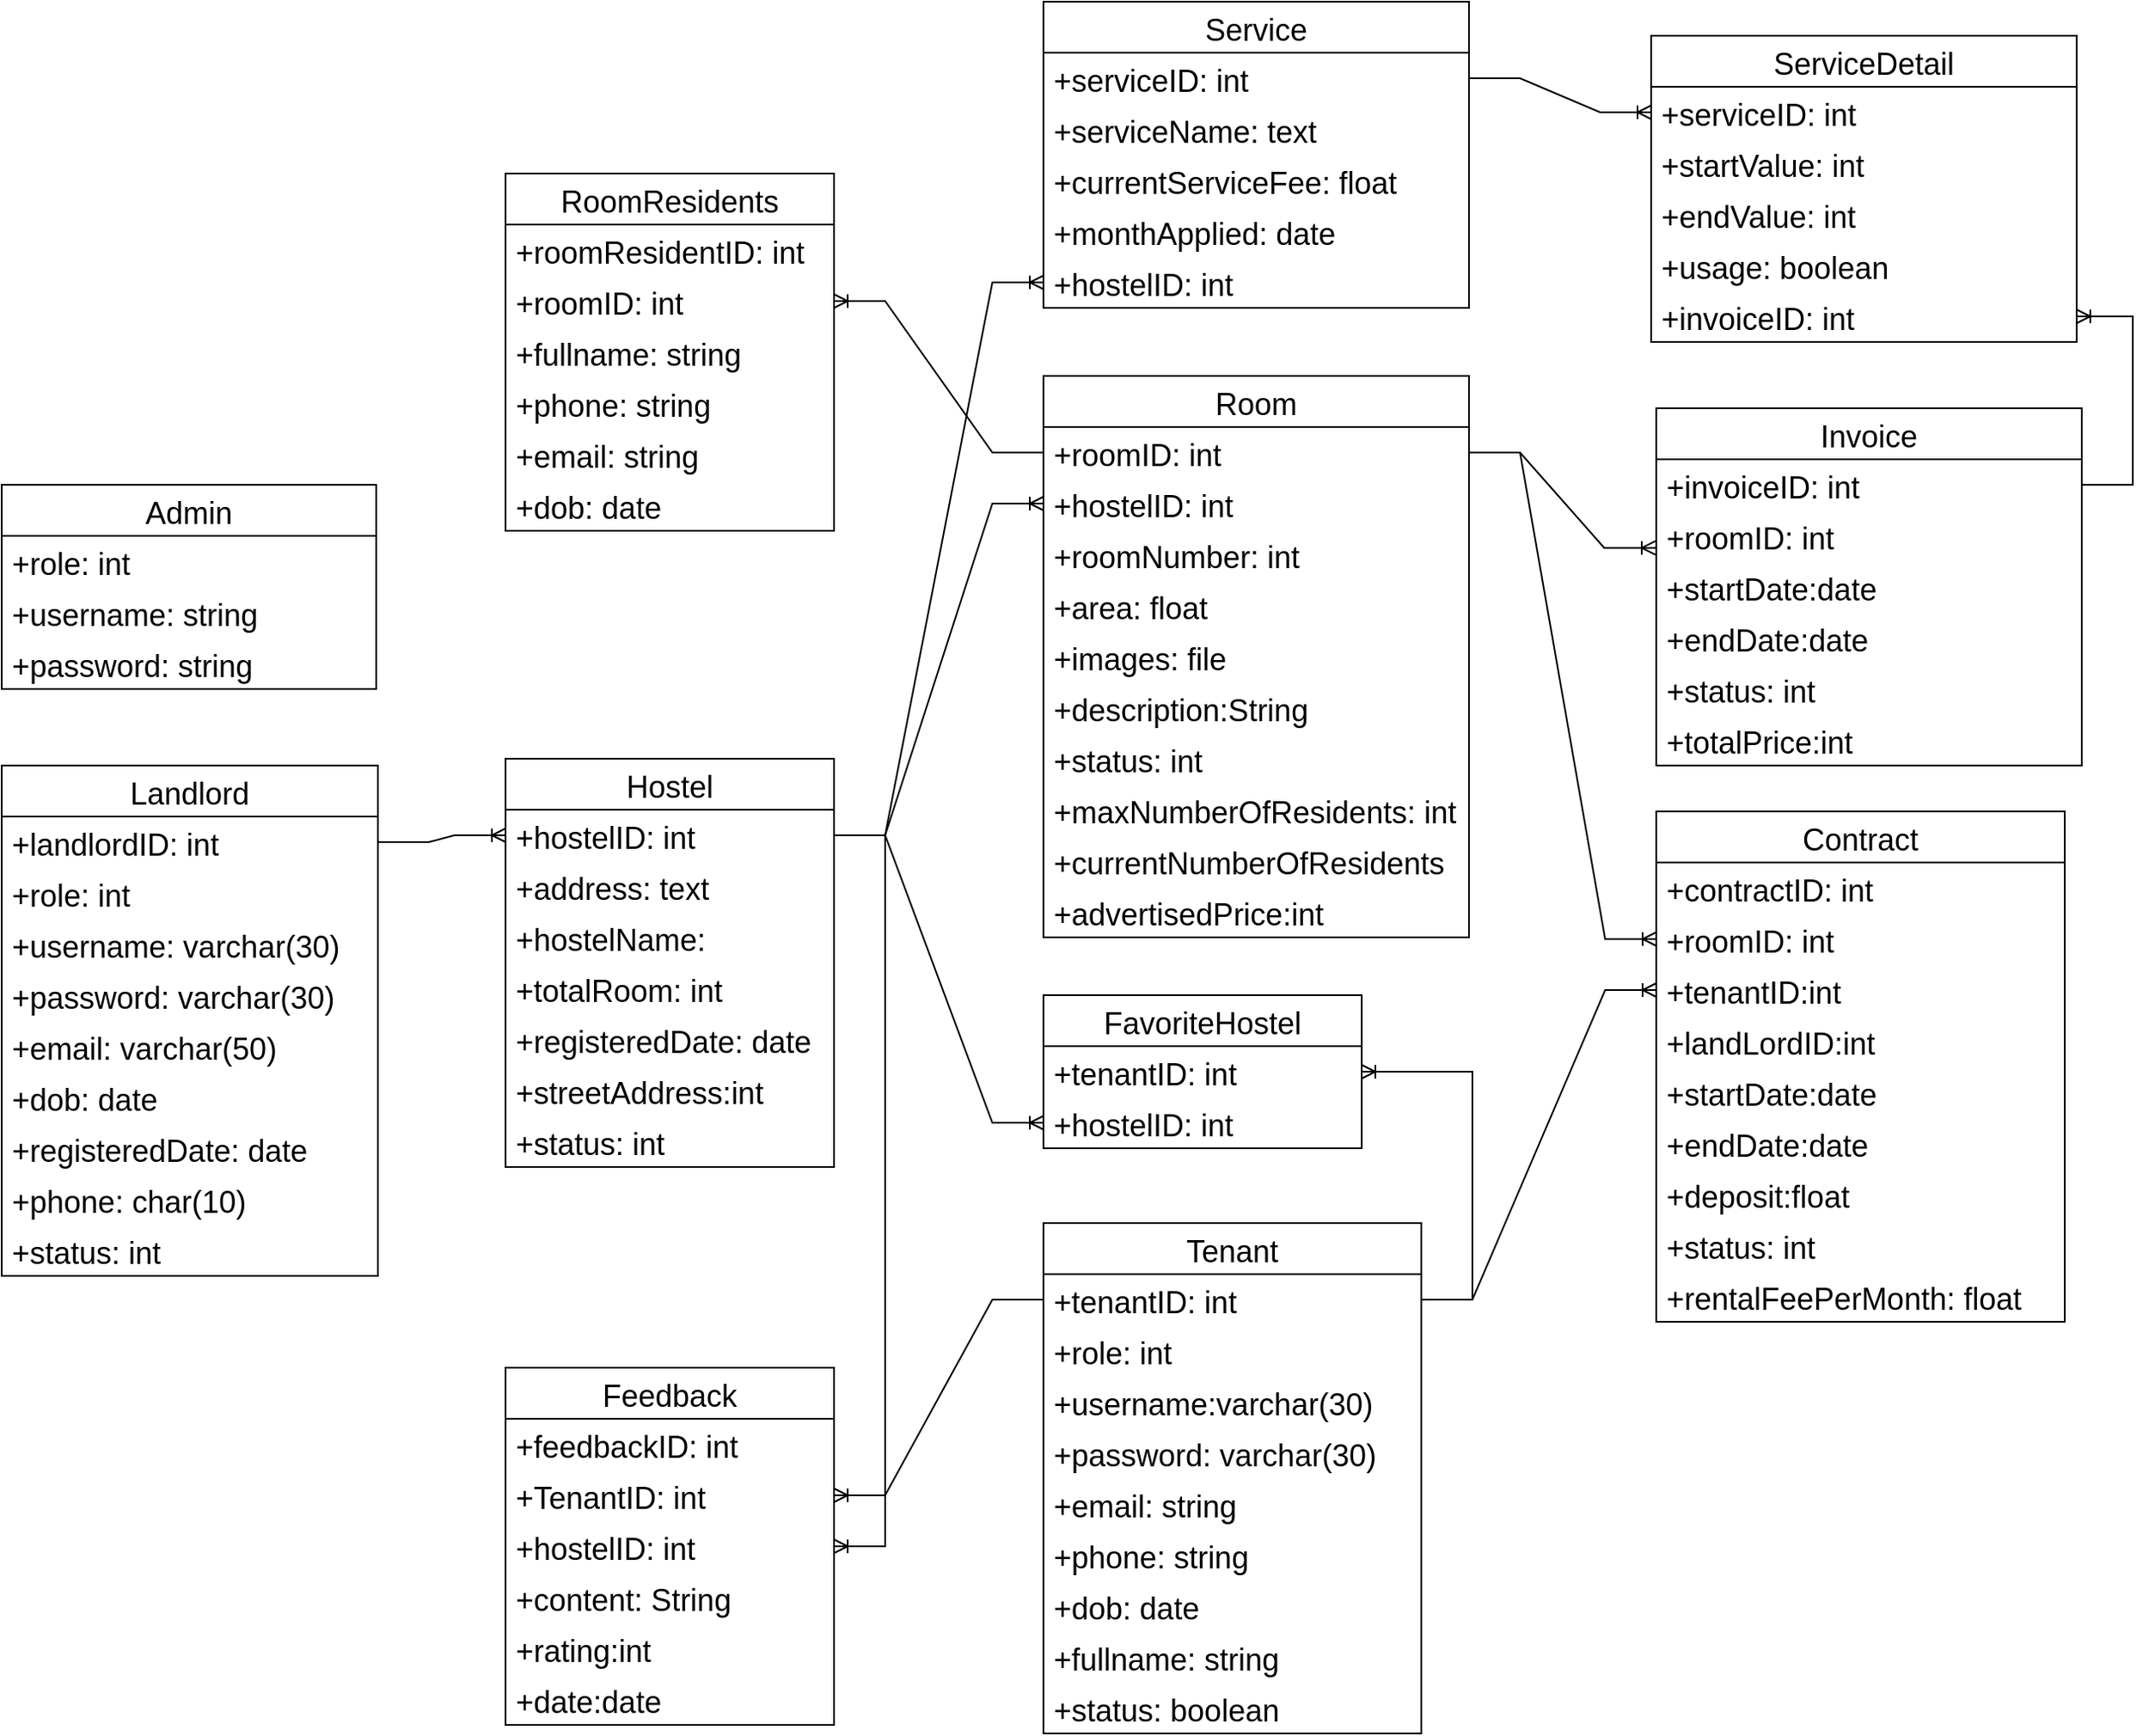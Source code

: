 <mxfile version="18.1.3" type="google"><diagram id="BAOoqBQYB7ERPnR2k8AV" name="Page-1"><mxGraphModel grid="1" page="1" gridSize="10" guides="1" tooltips="1" connect="1" arrows="1" fold="1" pageScale="1" pageWidth="850" pageHeight="1100" math="0" shadow="0"><root><mxCell id="0"/><mxCell id="1" parent="0"/><mxCell id="r1bgCVgLZSAkwofUqGou-1" value="Tenant" style="swimlane;fontStyle=0;childLayout=stackLayout;horizontal=1;startSize=30;horizontalStack=0;resizeParent=1;resizeParentMax=0;resizeLast=0;collapsible=1;marginBottom=0;fontSize=18;" vertex="1" parent="1"><mxGeometry x="727" y="-1981" width="222" height="300" as="geometry"><mxRectangle x="260" width="130" height="30" as="alternateBounds"/></mxGeometry></mxCell><mxCell id="r1bgCVgLZSAkwofUqGou-2" value="+tenantID: int" style="text;strokeColor=none;fillColor=none;align=left;verticalAlign=middle;spacingLeft=4;spacingRight=4;overflow=hidden;points=[[0,0.5],[1,0.5]];portConstraint=eastwest;rotatable=0;fontSize=18;" vertex="1" parent="r1bgCVgLZSAkwofUqGou-1"><mxGeometry y="30" width="222" height="30" as="geometry"/></mxCell><mxCell id="r1bgCVgLZSAkwofUqGou-3" value="+role: int" style="text;strokeColor=none;fillColor=none;align=left;verticalAlign=middle;spacingLeft=4;spacingRight=4;overflow=hidden;points=[[0,0.5],[1,0.5]];portConstraint=eastwest;rotatable=0;fontSize=18;" vertex="1" parent="r1bgCVgLZSAkwofUqGou-1"><mxGeometry y="60" width="222" height="30" as="geometry"/></mxCell><mxCell id="r1bgCVgLZSAkwofUqGou-4" value="+username:varchar(30)" style="text;strokeColor=none;fillColor=none;align=left;verticalAlign=middle;spacingLeft=4;spacingRight=4;overflow=hidden;points=[[0,0.5],[1,0.5]];portConstraint=eastwest;rotatable=0;fontSize=18;" vertex="1" parent="r1bgCVgLZSAkwofUqGou-1"><mxGeometry y="90" width="222" height="30" as="geometry"/></mxCell><mxCell id="r1bgCVgLZSAkwofUqGou-5" value="+password: varchar(30)" style="text;strokeColor=none;fillColor=none;align=left;verticalAlign=middle;spacingLeft=4;spacingRight=4;overflow=hidden;points=[[0,0.5],[1,0.5]];portConstraint=eastwest;rotatable=0;fontSize=18;" vertex="1" parent="r1bgCVgLZSAkwofUqGou-1"><mxGeometry y="120" width="222" height="30" as="geometry"/></mxCell><mxCell id="r1bgCVgLZSAkwofUqGou-6" value="+email: string" style="text;strokeColor=none;fillColor=none;align=left;verticalAlign=middle;spacingLeft=4;spacingRight=4;overflow=hidden;points=[[0,0.5],[1,0.5]];portConstraint=eastwest;rotatable=0;fontSize=18;" vertex="1" parent="r1bgCVgLZSAkwofUqGou-1"><mxGeometry y="150" width="222" height="30" as="geometry"/></mxCell><mxCell id="r1bgCVgLZSAkwofUqGou-7" value="+phone: string" style="text;strokeColor=none;fillColor=none;align=left;verticalAlign=middle;spacingLeft=4;spacingRight=4;overflow=hidden;points=[[0,0.5],[1,0.5]];portConstraint=eastwest;rotatable=0;fontSize=18;" vertex="1" parent="r1bgCVgLZSAkwofUqGou-1"><mxGeometry y="180" width="222" height="30" as="geometry"/></mxCell><mxCell id="r1bgCVgLZSAkwofUqGou-8" value="+dob: date" style="text;strokeColor=none;fillColor=none;align=left;verticalAlign=middle;spacingLeft=4;spacingRight=4;overflow=hidden;points=[[0,0.5],[1,0.5]];portConstraint=eastwest;rotatable=0;fontSize=18;" vertex="1" parent="r1bgCVgLZSAkwofUqGou-1"><mxGeometry y="210" width="222" height="30" as="geometry"/></mxCell><mxCell id="r1bgCVgLZSAkwofUqGou-9" value="+fullname: string" style="text;strokeColor=none;fillColor=none;align=left;verticalAlign=middle;spacingLeft=4;spacingRight=4;overflow=hidden;points=[[0,0.5],[1,0.5]];portConstraint=eastwest;rotatable=0;fontSize=18;" vertex="1" parent="r1bgCVgLZSAkwofUqGou-1"><mxGeometry y="240" width="222" height="30" as="geometry"/></mxCell><mxCell id="r1bgCVgLZSAkwofUqGou-10" value="+status: boolean" style="text;strokeColor=none;fillColor=none;align=left;verticalAlign=middle;spacingLeft=4;spacingRight=4;overflow=hidden;points=[[0,0.5],[1,0.5]];portConstraint=eastwest;rotatable=0;fontSize=18;" vertex="1" parent="r1bgCVgLZSAkwofUqGou-1"><mxGeometry y="270" width="222" height="30" as="geometry"/></mxCell><mxCell id="r1bgCVgLZSAkwofUqGou-11" value="Hostel" style="swimlane;fontStyle=0;childLayout=stackLayout;horizontal=1;startSize=30;horizontalStack=0;resizeParent=1;resizeParentMax=0;resizeLast=0;collapsible=1;marginBottom=0;fontSize=18;" vertex="1" parent="1"><mxGeometry x="411" y="-2254" width="193" height="240" as="geometry"/></mxCell><mxCell id="r1bgCVgLZSAkwofUqGou-12" value="+hostelID: int" style="text;strokeColor=none;fillColor=none;align=left;verticalAlign=middle;spacingLeft=4;spacingRight=4;overflow=hidden;points=[[0,0.5],[1,0.5]];portConstraint=eastwest;rotatable=0;fontSize=18;" vertex="1" parent="r1bgCVgLZSAkwofUqGou-11"><mxGeometry y="30" width="193" height="30" as="geometry"/></mxCell><mxCell id="r1bgCVgLZSAkwofUqGou-13" value="+address: text" style="text;strokeColor=none;fillColor=none;align=left;verticalAlign=middle;spacingLeft=4;spacingRight=4;overflow=hidden;points=[[0,0.5],[1,0.5]];portConstraint=eastwest;rotatable=0;fontSize=18;" vertex="1" parent="r1bgCVgLZSAkwofUqGou-11"><mxGeometry y="60" width="193" height="30" as="geometry"/></mxCell><mxCell id="r1bgCVgLZSAkwofUqGou-14" value="+hostelName: " style="text;strokeColor=none;fillColor=none;align=left;verticalAlign=middle;spacingLeft=4;spacingRight=4;overflow=hidden;points=[[0,0.5],[1,0.5]];portConstraint=eastwest;rotatable=0;fontSize=18;" vertex="1" parent="r1bgCVgLZSAkwofUqGou-11"><mxGeometry y="90" width="193" height="30" as="geometry"/></mxCell><mxCell id="r1bgCVgLZSAkwofUqGou-15" value="+totalRoom: int" style="text;strokeColor=none;fillColor=none;align=left;verticalAlign=middle;spacingLeft=4;spacingRight=4;overflow=hidden;points=[[0,0.5],[1,0.5]];portConstraint=eastwest;rotatable=0;fontSize=18;" vertex="1" parent="r1bgCVgLZSAkwofUqGou-11"><mxGeometry y="120" width="193" height="30" as="geometry"/></mxCell><mxCell id="r1bgCVgLZSAkwofUqGou-16" value="+registeredDate: date" style="text;strokeColor=none;fillColor=none;align=left;verticalAlign=middle;spacingLeft=4;spacingRight=4;overflow=hidden;points=[[0,0.5],[1,0.5]];portConstraint=eastwest;rotatable=0;fontSize=18;" vertex="1" parent="r1bgCVgLZSAkwofUqGou-11"><mxGeometry y="150" width="193" height="30" as="geometry"/></mxCell><mxCell id="r1bgCVgLZSAkwofUqGou-17" value="+streetAddress:int" style="text;strokeColor=none;fillColor=none;align=left;verticalAlign=middle;spacingLeft=4;spacingRight=4;overflow=hidden;points=[[0,0.5],[1,0.5]];portConstraint=eastwest;rotatable=0;fontSize=18;" vertex="1" parent="r1bgCVgLZSAkwofUqGou-11"><mxGeometry y="180" width="193" height="30" as="geometry"/></mxCell><mxCell id="r1bgCVgLZSAkwofUqGou-18" value="+status: int" style="text;strokeColor=none;fillColor=none;align=left;verticalAlign=middle;spacingLeft=4;spacingRight=4;overflow=hidden;points=[[0,0.5],[1,0.5]];portConstraint=eastwest;rotatable=0;fontSize=18;" vertex="1" parent="r1bgCVgLZSAkwofUqGou-11"><mxGeometry y="210" width="193" height="30" as="geometry"/></mxCell><mxCell id="r1bgCVgLZSAkwofUqGou-19" value="Admin" style="swimlane;fontStyle=0;childLayout=stackLayout;horizontal=1;startSize=30;horizontalStack=0;resizeParent=1;resizeParentMax=0;resizeLast=0;collapsible=1;marginBottom=0;fontSize=18;" vertex="1" parent="1"><mxGeometry x="115" y="-2415" width="220" height="120" as="geometry"><mxRectangle x="260" width="130" height="30" as="alternateBounds"/></mxGeometry></mxCell><mxCell id="r1bgCVgLZSAkwofUqGou-20" value="+role: int" style="text;strokeColor=none;fillColor=none;align=left;verticalAlign=middle;spacingLeft=4;spacingRight=4;overflow=hidden;points=[[0,0.5],[1,0.5]];portConstraint=eastwest;rotatable=0;fontSize=18;" vertex="1" parent="r1bgCVgLZSAkwofUqGou-19"><mxGeometry y="30" width="220" height="30" as="geometry"/></mxCell><mxCell id="r1bgCVgLZSAkwofUqGou-21" value="+username: string" style="text;strokeColor=none;fillColor=none;align=left;verticalAlign=middle;spacingLeft=4;spacingRight=4;overflow=hidden;points=[[0,0.5],[1,0.5]];portConstraint=eastwest;rotatable=0;fontSize=18;" vertex="1" parent="r1bgCVgLZSAkwofUqGou-19"><mxGeometry y="60" width="220" height="30" as="geometry"/></mxCell><mxCell id="r1bgCVgLZSAkwofUqGou-22" value="+password: string" style="text;strokeColor=none;fillColor=none;align=left;verticalAlign=middle;spacingLeft=4;spacingRight=4;overflow=hidden;points=[[0,0.5],[1,0.5]];portConstraint=eastwest;rotatable=0;fontSize=18;" vertex="1" parent="r1bgCVgLZSAkwofUqGou-19"><mxGeometry y="90" width="220" height="30" as="geometry"/></mxCell><mxCell id="r1bgCVgLZSAkwofUqGou-23" value="Landlord" style="swimlane;fontStyle=0;childLayout=stackLayout;horizontal=1;startSize=30;horizontalStack=0;resizeParent=1;resizeParentMax=0;resizeLast=0;collapsible=1;marginBottom=0;fontSize=18;" vertex="1" parent="1"><mxGeometry x="115" y="-2250" width="221" height="300" as="geometry"><mxRectangle x="260" width="130" height="30" as="alternateBounds"/></mxGeometry></mxCell><mxCell id="r1bgCVgLZSAkwofUqGou-24" value="+landlordID: int" style="text;strokeColor=none;fillColor=none;align=left;verticalAlign=middle;spacingLeft=4;spacingRight=4;overflow=hidden;points=[[0,0.5],[1,0.5]];portConstraint=eastwest;rotatable=0;fontSize=18;" vertex="1" parent="r1bgCVgLZSAkwofUqGou-23"><mxGeometry y="30" width="221" height="30" as="geometry"/></mxCell><mxCell id="r1bgCVgLZSAkwofUqGou-25" value="+role: int" style="text;strokeColor=none;fillColor=none;align=left;verticalAlign=middle;spacingLeft=4;spacingRight=4;overflow=hidden;points=[[0,0.5],[1,0.5]];portConstraint=eastwest;rotatable=0;fontSize=18;" vertex="1" parent="r1bgCVgLZSAkwofUqGou-23"><mxGeometry y="60" width="221" height="30" as="geometry"/></mxCell><mxCell id="r1bgCVgLZSAkwofUqGou-26" value="+username: varchar(30)" style="text;strokeColor=none;fillColor=none;align=left;verticalAlign=middle;spacingLeft=4;spacingRight=4;overflow=hidden;points=[[0,0.5],[1,0.5]];portConstraint=eastwest;rotatable=0;fontSize=18;" vertex="1" parent="r1bgCVgLZSAkwofUqGou-23"><mxGeometry y="90" width="221" height="30" as="geometry"/></mxCell><mxCell id="r1bgCVgLZSAkwofUqGou-27" value="+password: varchar(30)" style="text;strokeColor=none;fillColor=none;align=left;verticalAlign=middle;spacingLeft=4;spacingRight=4;overflow=hidden;points=[[0,0.5],[1,0.5]];portConstraint=eastwest;rotatable=0;fontSize=18;" vertex="1" parent="r1bgCVgLZSAkwofUqGou-23"><mxGeometry y="120" width="221" height="30" as="geometry"/></mxCell><mxCell id="r1bgCVgLZSAkwofUqGou-28" value="+email: varchar(50)" style="text;strokeColor=none;fillColor=none;align=left;verticalAlign=middle;spacingLeft=4;spacingRight=4;overflow=hidden;points=[[0,0.5],[1,0.5]];portConstraint=eastwest;rotatable=0;fontSize=18;" vertex="1" parent="r1bgCVgLZSAkwofUqGou-23"><mxGeometry y="150" width="221" height="30" as="geometry"/></mxCell><mxCell id="r1bgCVgLZSAkwofUqGou-29" value="+dob: date" style="text;strokeColor=none;fillColor=none;align=left;verticalAlign=middle;spacingLeft=4;spacingRight=4;overflow=hidden;points=[[0,0.5],[1,0.5]];portConstraint=eastwest;rotatable=0;fontSize=18;" vertex="1" parent="r1bgCVgLZSAkwofUqGou-23"><mxGeometry y="180" width="221" height="30" as="geometry"/></mxCell><mxCell id="r1bgCVgLZSAkwofUqGou-30" value="+registeredDate: date" style="text;strokeColor=none;fillColor=none;align=left;verticalAlign=middle;spacingLeft=4;spacingRight=4;overflow=hidden;points=[[0,0.5],[1,0.5]];portConstraint=eastwest;rotatable=0;fontSize=18;" vertex="1" parent="r1bgCVgLZSAkwofUqGou-23"><mxGeometry y="210" width="221" height="30" as="geometry"/></mxCell><mxCell id="r1bgCVgLZSAkwofUqGou-31" value="+phone: char(10)" style="text;strokeColor=none;fillColor=none;align=left;verticalAlign=middle;spacingLeft=4;spacingRight=4;overflow=hidden;points=[[0,0.5],[1,0.5]];portConstraint=eastwest;rotatable=0;fontSize=18;" vertex="1" parent="r1bgCVgLZSAkwofUqGou-23"><mxGeometry y="240" width="221" height="30" as="geometry"/></mxCell><mxCell id="r1bgCVgLZSAkwofUqGou-32" value="+status: int" style="text;strokeColor=none;fillColor=none;align=left;verticalAlign=middle;spacingLeft=4;spacingRight=4;overflow=hidden;points=[[0,0.5],[1,0.5]];portConstraint=eastwest;rotatable=0;fontSize=18;" vertex="1" parent="r1bgCVgLZSAkwofUqGou-23"><mxGeometry y="270" width="221" height="30" as="geometry"/></mxCell><mxCell id="r1bgCVgLZSAkwofUqGou-33" value="RoomResidents" style="swimlane;fontStyle=0;childLayout=stackLayout;horizontal=1;startSize=30;horizontalStack=0;resizeParent=1;resizeParentMax=0;resizeLast=0;collapsible=1;marginBottom=0;fontSize=18;" vertex="1" parent="1"><mxGeometry x="411" y="-2598" width="193" height="210" as="geometry"><mxRectangle x="490" y="-2180" width="160" height="30" as="alternateBounds"/></mxGeometry></mxCell><mxCell id="r1bgCVgLZSAkwofUqGou-34" value="+roomResidentID: int" style="text;strokeColor=none;fillColor=none;align=left;verticalAlign=middle;spacingLeft=4;spacingRight=4;overflow=hidden;points=[[0,0.5],[1,0.5]];portConstraint=eastwest;rotatable=0;fontSize=18;" vertex="1" parent="r1bgCVgLZSAkwofUqGou-33"><mxGeometry y="30" width="193" height="30" as="geometry"/></mxCell><mxCell id="r1bgCVgLZSAkwofUqGou-35" value="+roomID: int" style="text;strokeColor=none;fillColor=none;align=left;verticalAlign=middle;spacingLeft=4;spacingRight=4;overflow=hidden;points=[[0,0.5],[1,0.5]];portConstraint=eastwest;rotatable=0;fontSize=18;" vertex="1" parent="r1bgCVgLZSAkwofUqGou-33"><mxGeometry y="60" width="193" height="30" as="geometry"/></mxCell><mxCell id="r1bgCVgLZSAkwofUqGou-36" value="+fullname: string" style="text;strokeColor=none;fillColor=none;align=left;verticalAlign=middle;spacingLeft=4;spacingRight=4;overflow=hidden;points=[[0,0.5],[1,0.5]];portConstraint=eastwest;rotatable=0;fontSize=18;" vertex="1" parent="r1bgCVgLZSAkwofUqGou-33"><mxGeometry y="90" width="193" height="30" as="geometry"/></mxCell><mxCell id="r1bgCVgLZSAkwofUqGou-37" value="+phone: string" style="text;strokeColor=none;fillColor=none;align=left;verticalAlign=middle;spacingLeft=4;spacingRight=4;overflow=hidden;points=[[0,0.5],[1,0.5]];portConstraint=eastwest;rotatable=0;fontSize=18;" vertex="1" parent="r1bgCVgLZSAkwofUqGou-33"><mxGeometry y="120" width="193" height="30" as="geometry"/></mxCell><mxCell id="r1bgCVgLZSAkwofUqGou-38" value="+email: string" style="text;strokeColor=none;fillColor=none;align=left;verticalAlign=middle;spacingLeft=4;spacingRight=4;overflow=hidden;points=[[0,0.5],[1,0.5]];portConstraint=eastwest;rotatable=0;fontSize=18;" vertex="1" parent="r1bgCVgLZSAkwofUqGou-33"><mxGeometry y="150" width="193" height="30" as="geometry"/></mxCell><mxCell id="r1bgCVgLZSAkwofUqGou-39" value="+dob: date" style="text;strokeColor=none;fillColor=none;align=left;verticalAlign=middle;spacingLeft=4;spacingRight=4;overflow=hidden;points=[[0,0.5],[1,0.5]];portConstraint=eastwest;rotatable=0;fontSize=18;" vertex="1" parent="r1bgCVgLZSAkwofUqGou-33"><mxGeometry y="180" width="193" height="30" as="geometry"/></mxCell><mxCell id="r1bgCVgLZSAkwofUqGou-40" value="Room" style="swimlane;fontStyle=0;childLayout=stackLayout;horizontal=1;startSize=30;horizontalStack=0;resizeParent=1;resizeParentMax=0;resizeLast=0;collapsible=1;marginBottom=0;fontSize=18;" vertex="1" parent="1"><mxGeometry x="727" y="-2479" width="250" height="330" as="geometry"/></mxCell><mxCell id="r1bgCVgLZSAkwofUqGou-41" value="+roomID: int" style="text;strokeColor=none;fillColor=none;align=left;verticalAlign=middle;spacingLeft=4;spacingRight=4;overflow=hidden;points=[[0,0.5],[1,0.5]];portConstraint=eastwest;rotatable=0;fontSize=18;" vertex="1" parent="r1bgCVgLZSAkwofUqGou-40"><mxGeometry y="30" width="250" height="30" as="geometry"/></mxCell><mxCell id="r1bgCVgLZSAkwofUqGou-42" value="+hostelID: int" style="text;strokeColor=none;fillColor=none;align=left;verticalAlign=middle;spacingLeft=4;spacingRight=4;overflow=hidden;points=[[0,0.5],[1,0.5]];portConstraint=eastwest;rotatable=0;fontSize=18;" vertex="1" parent="r1bgCVgLZSAkwofUqGou-40"><mxGeometry y="60" width="250" height="30" as="geometry"/></mxCell><mxCell id="r1bgCVgLZSAkwofUqGou-43" value="+roomNumber: int" style="text;strokeColor=none;fillColor=none;align=left;verticalAlign=middle;spacingLeft=4;spacingRight=4;overflow=hidden;points=[[0,0.5],[1,0.5]];portConstraint=eastwest;rotatable=0;fontSize=18;" vertex="1" parent="r1bgCVgLZSAkwofUqGou-40"><mxGeometry y="90" width="250" height="30" as="geometry"/></mxCell><mxCell id="r1bgCVgLZSAkwofUqGou-44" value="+area: float" style="text;strokeColor=none;fillColor=none;align=left;verticalAlign=middle;spacingLeft=4;spacingRight=4;overflow=hidden;points=[[0,0.5],[1,0.5]];portConstraint=eastwest;rotatable=0;fontSize=18;" vertex="1" parent="r1bgCVgLZSAkwofUqGou-40"><mxGeometry y="120" width="250" height="30" as="geometry"/></mxCell><mxCell id="r1bgCVgLZSAkwofUqGou-45" value="+images: file" style="text;strokeColor=none;fillColor=none;align=left;verticalAlign=middle;spacingLeft=4;spacingRight=4;overflow=hidden;points=[[0,0.5],[1,0.5]];portConstraint=eastwest;rotatable=0;fontSize=18;" vertex="1" parent="r1bgCVgLZSAkwofUqGou-40"><mxGeometry y="150" width="250" height="30" as="geometry"/></mxCell><mxCell id="r1bgCVgLZSAkwofUqGou-46" value="+description:String" style="text;strokeColor=none;fillColor=none;align=left;verticalAlign=middle;spacingLeft=4;spacingRight=4;overflow=hidden;points=[[0,0.5],[1,0.5]];portConstraint=eastwest;rotatable=0;fontSize=18;" vertex="1" parent="r1bgCVgLZSAkwofUqGou-40"><mxGeometry y="180" width="250" height="30" as="geometry"/></mxCell><mxCell id="r1bgCVgLZSAkwofUqGou-47" value="+status: int" style="text;strokeColor=none;fillColor=none;align=left;verticalAlign=middle;spacingLeft=4;spacingRight=4;overflow=hidden;points=[[0,0.5],[1,0.5]];portConstraint=eastwest;rotatable=0;fontSize=18;" vertex="1" parent="r1bgCVgLZSAkwofUqGou-40"><mxGeometry y="210" width="250" height="30" as="geometry"/></mxCell><mxCell id="r1bgCVgLZSAkwofUqGou-48" value="+maxNumberOfResidents: int" style="text;strokeColor=none;fillColor=none;align=left;verticalAlign=middle;spacingLeft=4;spacingRight=4;overflow=hidden;points=[[0,0.5],[1,0.5]];portConstraint=eastwest;rotatable=0;fontSize=18;" vertex="1" parent="r1bgCVgLZSAkwofUqGou-40"><mxGeometry y="240" width="250" height="30" as="geometry"/></mxCell><mxCell id="r1bgCVgLZSAkwofUqGou-49" value="+currentNumberOfResidents" style="text;strokeColor=none;fillColor=none;align=left;verticalAlign=middle;spacingLeft=4;spacingRight=4;overflow=hidden;points=[[0,0.5],[1,0.5]];portConstraint=eastwest;rotatable=0;fontSize=18;" vertex="1" parent="r1bgCVgLZSAkwofUqGou-40"><mxGeometry y="270" width="250" height="30" as="geometry"/></mxCell><mxCell id="r1bgCVgLZSAkwofUqGou-50" value="+advertisedPrice:int" style="text;strokeColor=none;fillColor=none;align=left;verticalAlign=middle;spacingLeft=4;spacingRight=4;overflow=hidden;points=[[0,0.5],[1,0.5]];portConstraint=eastwest;rotatable=0;fontSize=18;" vertex="1" parent="r1bgCVgLZSAkwofUqGou-40"><mxGeometry y="300" width="250" height="30" as="geometry"/></mxCell><mxCell id="r1bgCVgLZSAkwofUqGou-51" value="" style="edgeStyle=entityRelationEdgeStyle;fontSize=12;html=1;endArrow=ERoneToMany;rounded=0;exitX=1;exitY=0.5;exitDx=0;exitDy=0;entryX=0;entryY=0.5;entryDx=0;entryDy=0;" edge="1" parent="1" source="r1bgCVgLZSAkwofUqGou-24" target="r1bgCVgLZSAkwofUqGou-12"><mxGeometry width="100" height="100" relative="1" as="geometry"><mxPoint x="557" y="-2139" as="sourcePoint"/><mxPoint x="657" y="-2239" as="targetPoint"/></mxGeometry></mxCell><mxCell id="r1bgCVgLZSAkwofUqGou-52" value="" style="edgeStyle=entityRelationEdgeStyle;fontSize=12;html=1;endArrow=ERoneToMany;rounded=0;exitX=1;exitY=0.5;exitDx=0;exitDy=0;" edge="1" parent="1" source="r1bgCVgLZSAkwofUqGou-12" target="r1bgCVgLZSAkwofUqGou-42"><mxGeometry width="100" height="100" relative="1" as="geometry"><mxPoint x="691" y="-2242" as="sourcePoint"/><mxPoint x="791" y="-2342" as="targetPoint"/></mxGeometry></mxCell><mxCell id="r1bgCVgLZSAkwofUqGou-53" value="Contract" style="swimlane;fontStyle=0;childLayout=stackLayout;horizontal=1;startSize=30;horizontalStack=0;resizeParent=1;resizeParentMax=0;resizeLast=0;collapsible=1;marginBottom=0;fontSize=18;" vertex="1" parent="1"><mxGeometry x="1087" y="-2223" width="240" height="300" as="geometry"/></mxCell><mxCell id="r1bgCVgLZSAkwofUqGou-54" value="+contractID: int" style="text;strokeColor=none;fillColor=none;align=left;verticalAlign=middle;spacingLeft=4;spacingRight=4;overflow=hidden;points=[[0,0.5],[1,0.5]];portConstraint=eastwest;rotatable=0;fontSize=18;" vertex="1" parent="r1bgCVgLZSAkwofUqGou-53"><mxGeometry y="30" width="240" height="30" as="geometry"/></mxCell><mxCell id="r1bgCVgLZSAkwofUqGou-55" value="+roomID: int" style="text;strokeColor=none;fillColor=none;align=left;verticalAlign=middle;spacingLeft=4;spacingRight=4;overflow=hidden;points=[[0,0.5],[1,0.5]];portConstraint=eastwest;rotatable=0;fontSize=18;" vertex="1" parent="r1bgCVgLZSAkwofUqGou-53"><mxGeometry y="60" width="240" height="30" as="geometry"/></mxCell><mxCell id="r1bgCVgLZSAkwofUqGou-56" value="+tenantID:int" style="text;strokeColor=none;fillColor=none;align=left;verticalAlign=middle;spacingLeft=4;spacingRight=4;overflow=hidden;points=[[0,0.5],[1,0.5]];portConstraint=eastwest;rotatable=0;fontSize=18;" vertex="1" parent="r1bgCVgLZSAkwofUqGou-53"><mxGeometry y="90" width="240" height="30" as="geometry"/></mxCell><mxCell id="r1bgCVgLZSAkwofUqGou-57" value="+landLordID:int" style="text;strokeColor=none;fillColor=none;align=left;verticalAlign=middle;spacingLeft=4;spacingRight=4;overflow=hidden;points=[[0,0.5],[1,0.5]];portConstraint=eastwest;rotatable=0;fontSize=18;" vertex="1" parent="r1bgCVgLZSAkwofUqGou-53"><mxGeometry y="120" width="240" height="30" as="geometry"/></mxCell><mxCell id="r1bgCVgLZSAkwofUqGou-58" value="+startDate:date" style="text;strokeColor=none;fillColor=none;align=left;verticalAlign=middle;spacingLeft=4;spacingRight=4;overflow=hidden;points=[[0,0.5],[1,0.5]];portConstraint=eastwest;rotatable=0;fontSize=18;" vertex="1" parent="r1bgCVgLZSAkwofUqGou-53"><mxGeometry y="150" width="240" height="30" as="geometry"/></mxCell><mxCell id="r1bgCVgLZSAkwofUqGou-59" value="+endDate:date" style="text;strokeColor=none;fillColor=none;align=left;verticalAlign=middle;spacingLeft=4;spacingRight=4;overflow=hidden;points=[[0,0.5],[1,0.5]];portConstraint=eastwest;rotatable=0;fontSize=18;" vertex="1" parent="r1bgCVgLZSAkwofUqGou-53"><mxGeometry y="180" width="240" height="30" as="geometry"/></mxCell><mxCell id="r1bgCVgLZSAkwofUqGou-60" value="+deposit:float" style="text;strokeColor=none;fillColor=none;align=left;verticalAlign=middle;spacingLeft=4;spacingRight=4;overflow=hidden;points=[[0,0.5],[1,0.5]];portConstraint=eastwest;rotatable=0;fontSize=18;" vertex="1" parent="r1bgCVgLZSAkwofUqGou-53"><mxGeometry y="210" width="240" height="30" as="geometry"/></mxCell><mxCell id="r1bgCVgLZSAkwofUqGou-61" value="+status: int" style="text;strokeColor=none;fillColor=none;align=left;verticalAlign=middle;spacingLeft=4;spacingRight=4;overflow=hidden;points=[[0,0.5],[1,0.5]];portConstraint=eastwest;rotatable=0;fontSize=18;" vertex="1" parent="r1bgCVgLZSAkwofUqGou-53"><mxGeometry y="240" width="240" height="30" as="geometry"/></mxCell><mxCell id="r1bgCVgLZSAkwofUqGou-62" value="+rentalFeePerMonth: float" style="text;strokeColor=none;fillColor=none;align=left;verticalAlign=middle;spacingLeft=4;spacingRight=4;overflow=hidden;points=[[0,0.5],[1,0.5]];portConstraint=eastwest;rotatable=0;fontSize=18;" vertex="1" parent="r1bgCVgLZSAkwofUqGou-53"><mxGeometry y="270" width="240" height="30" as="geometry"/></mxCell><mxCell id="r1bgCVgLZSAkwofUqGou-63" value="" style="edgeStyle=entityRelationEdgeStyle;fontSize=12;html=1;endArrow=ERoneToMany;rounded=0;entryX=0;entryY=0.5;entryDx=0;entryDy=0;exitX=1;exitY=0.5;exitDx=0;exitDy=0;" edge="1" parent="1" source="r1bgCVgLZSAkwofUqGou-41" target="r1bgCVgLZSAkwofUqGou-55"><mxGeometry width="100" height="100" relative="1" as="geometry"><mxPoint x="987" y="-2401" as="sourcePoint"/><mxPoint x="1097" y="-2291" as="targetPoint"/></mxGeometry></mxCell><mxCell id="r1bgCVgLZSAkwofUqGou-64" value="" style="edgeStyle=entityRelationEdgeStyle;fontSize=12;html=1;endArrow=ERoneToMany;rounded=0;" edge="1" parent="1" source="r1bgCVgLZSAkwofUqGou-2" target="r1bgCVgLZSAkwofUqGou-56"><mxGeometry width="100" height="100" relative="1" as="geometry"><mxPoint x="1027" y="-2141" as="sourcePoint"/><mxPoint x="1127" y="-2241" as="targetPoint"/></mxGeometry></mxCell><mxCell id="r1bgCVgLZSAkwofUqGou-65" value="" style="edgeStyle=entityRelationEdgeStyle;fontSize=12;html=1;endArrow=ERoneToMany;rounded=0;" edge="1" parent="1" source="r1bgCVgLZSAkwofUqGou-41" target="r1bgCVgLZSAkwofUqGou-35"><mxGeometry width="100" height="100" relative="1" as="geometry"><mxPoint x="1147" y="-2161" as="sourcePoint"/><mxPoint x="1127" y="-2241" as="targetPoint"/></mxGeometry></mxCell><mxCell id="r1bgCVgLZSAkwofUqGou-66" value="Feedback" style="swimlane;fontStyle=0;childLayout=stackLayout;horizontal=1;startSize=30;horizontalStack=0;resizeParent=1;resizeParentMax=0;resizeLast=0;collapsible=1;marginBottom=0;fontSize=18;" vertex="1" parent="1"><mxGeometry x="411" y="-1896" width="193" height="210" as="geometry"/></mxCell><mxCell id="r1bgCVgLZSAkwofUqGou-67" value="+feedbackID: int" style="text;strokeColor=none;fillColor=none;align=left;verticalAlign=middle;spacingLeft=4;spacingRight=4;overflow=hidden;points=[[0,0.5],[1,0.5]];portConstraint=eastwest;rotatable=0;fontSize=18;" vertex="1" parent="r1bgCVgLZSAkwofUqGou-66"><mxGeometry y="30" width="193" height="30" as="geometry"/></mxCell><mxCell id="r1bgCVgLZSAkwofUqGou-68" value="+TenantID: int" style="text;strokeColor=none;fillColor=none;align=left;verticalAlign=middle;spacingLeft=4;spacingRight=4;overflow=hidden;points=[[0,0.5],[1,0.5]];portConstraint=eastwest;rotatable=0;fontSize=18;" vertex="1" parent="r1bgCVgLZSAkwofUqGou-66"><mxGeometry y="60" width="193" height="30" as="geometry"/></mxCell><mxCell id="r1bgCVgLZSAkwofUqGou-69" value="+hostelID: int" style="text;strokeColor=none;fillColor=none;align=left;verticalAlign=middle;spacingLeft=4;spacingRight=4;overflow=hidden;points=[[0,0.5],[1,0.5]];portConstraint=eastwest;rotatable=0;fontSize=18;" vertex="1" parent="r1bgCVgLZSAkwofUqGou-66"><mxGeometry y="90" width="193" height="30" as="geometry"/></mxCell><mxCell id="r1bgCVgLZSAkwofUqGou-70" value="+content: String" style="text;strokeColor=none;fillColor=none;align=left;verticalAlign=middle;spacingLeft=4;spacingRight=4;overflow=hidden;points=[[0,0.5],[1,0.5]];portConstraint=eastwest;rotatable=0;fontSize=18;" vertex="1" parent="r1bgCVgLZSAkwofUqGou-66"><mxGeometry y="120" width="193" height="30" as="geometry"/></mxCell><mxCell id="r1bgCVgLZSAkwofUqGou-71" value="+rating:int" style="text;strokeColor=none;fillColor=none;align=left;verticalAlign=middle;spacingLeft=4;spacingRight=4;overflow=hidden;points=[[0,0.5],[1,0.5]];portConstraint=eastwest;rotatable=0;fontSize=18;" vertex="1" parent="r1bgCVgLZSAkwofUqGou-66"><mxGeometry y="150" width="193" height="30" as="geometry"/></mxCell><mxCell id="r1bgCVgLZSAkwofUqGou-72" value="+date:date" style="text;strokeColor=none;fillColor=none;align=left;verticalAlign=middle;spacingLeft=4;spacingRight=4;overflow=hidden;points=[[0,0.5],[1,0.5]];portConstraint=eastwest;rotatable=0;fontSize=18;" vertex="1" parent="r1bgCVgLZSAkwofUqGou-66"><mxGeometry y="180" width="193" height="30" as="geometry"/></mxCell><mxCell id="r1bgCVgLZSAkwofUqGou-73" value="" style="edgeStyle=entityRelationEdgeStyle;fontSize=12;html=1;endArrow=ERoneToMany;rounded=0;" edge="1" parent="1" source="r1bgCVgLZSAkwofUqGou-12" target="r1bgCVgLZSAkwofUqGou-69"><mxGeometry width="100" height="100" relative="1" as="geometry"><mxPoint x="597" y="-2182" as="sourcePoint"/><mxPoint x="1057" y="-1946" as="targetPoint"/></mxGeometry></mxCell><mxCell id="r1bgCVgLZSAkwofUqGou-74" value="" style="edgeStyle=entityRelationEdgeStyle;fontSize=12;html=1;endArrow=ERoneToMany;rounded=0;entryX=1;entryY=0.5;entryDx=0;entryDy=0;exitX=0;exitY=0.5;exitDx=0;exitDy=0;" edge="1" parent="1" source="r1bgCVgLZSAkwofUqGou-2" target="r1bgCVgLZSAkwofUqGou-68"><mxGeometry width="100" height="100" relative="1" as="geometry"><mxPoint x="997" y="-2311" as="sourcePoint"/><mxPoint x="1057" y="-2086" as="targetPoint"/></mxGeometry></mxCell><mxCell id="r1bgCVgLZSAkwofUqGou-75" value="" style="edgeStyle=entityRelationEdgeStyle;fontSize=12;html=1;endArrow=ERoneToMany;rounded=0;exitX=1;exitY=0.5;exitDx=0;exitDy=0;entryX=-0.002;entryY=0.737;entryDx=0;entryDy=0;entryPerimeter=0;" edge="1" parent="1" source="r1bgCVgLZSAkwofUqGou-41" target="r1bgCVgLZSAkwofUqGou-83"><mxGeometry width="100" height="100" relative="1" as="geometry"><mxPoint x="987" y="-2396" as="sourcePoint"/><mxPoint x="1042" y="-2499" as="targetPoint"/></mxGeometry></mxCell><mxCell id="r1bgCVgLZSAkwofUqGou-76" value="FavoriteHostel" style="swimlane;fontStyle=0;childLayout=stackLayout;horizontal=1;startSize=30;horizontalStack=0;resizeParent=1;resizeParentMax=0;resizeLast=0;collapsible=1;marginBottom=0;fontSize=18;" vertex="1" parent="1"><mxGeometry x="727" y="-2115" width="187" height="90" as="geometry"><mxRectangle x="260" width="130" height="30" as="alternateBounds"/></mxGeometry></mxCell><mxCell id="r1bgCVgLZSAkwofUqGou-77" value="+tenantID: int" style="text;strokeColor=none;fillColor=none;align=left;verticalAlign=middle;spacingLeft=4;spacingRight=4;overflow=hidden;points=[[0,0.5],[1,0.5]];portConstraint=eastwest;rotatable=0;fontSize=18;" vertex="1" parent="r1bgCVgLZSAkwofUqGou-76"><mxGeometry y="30" width="187" height="30" as="geometry"/></mxCell><mxCell id="r1bgCVgLZSAkwofUqGou-78" value="+hostelID: int" style="text;strokeColor=none;fillColor=none;align=left;verticalAlign=middle;spacingLeft=4;spacingRight=4;overflow=hidden;points=[[0,0.5],[1,0.5]];portConstraint=eastwest;rotatable=0;fontSize=18;" vertex="1" parent="r1bgCVgLZSAkwofUqGou-76"><mxGeometry y="60" width="187" height="30" as="geometry"/></mxCell><mxCell id="r1bgCVgLZSAkwofUqGou-79" value="" style="edgeStyle=entityRelationEdgeStyle;fontSize=12;html=1;endArrow=ERoneToMany;rounded=0;" edge="1" parent="1" source="r1bgCVgLZSAkwofUqGou-2" target="r1bgCVgLZSAkwofUqGou-77"><mxGeometry width="100" height="100" relative="1" as="geometry"><mxPoint x="989" y="-2112" as="sourcePoint"/><mxPoint x="1089" y="-2212" as="targetPoint"/></mxGeometry></mxCell><mxCell id="r1bgCVgLZSAkwofUqGou-80" value="" style="edgeStyle=entityRelationEdgeStyle;fontSize=12;html=1;endArrow=ERoneToMany;rounded=0;" edge="1" parent="1" source="r1bgCVgLZSAkwofUqGou-12" target="r1bgCVgLZSAkwofUqGou-78"><mxGeometry width="100" height="100" relative="1" as="geometry"><mxPoint x="383" y="-2195" as="sourcePoint"/><mxPoint x="404" y="-1897" as="targetPoint"/></mxGeometry></mxCell><mxCell id="r1bgCVgLZSAkwofUqGou-81" value="Invoice" style="swimlane;fontStyle=0;childLayout=stackLayout;horizontal=1;startSize=30;horizontalStack=0;resizeParent=1;resizeParentMax=0;resizeLast=0;collapsible=1;marginBottom=0;fontSize=18;" vertex="1" parent="1"><mxGeometry x="1087" y="-2460" width="250" height="210" as="geometry"/></mxCell><mxCell id="r1bgCVgLZSAkwofUqGou-82" value="+invoiceID: int" style="text;strokeColor=none;fillColor=none;align=left;verticalAlign=middle;spacingLeft=4;spacingRight=4;overflow=hidden;points=[[0,0.5],[1,0.5]];portConstraint=eastwest;rotatable=0;fontSize=18;" vertex="1" parent="r1bgCVgLZSAkwofUqGou-81"><mxGeometry y="30" width="250" height="30" as="geometry"/></mxCell><mxCell id="r1bgCVgLZSAkwofUqGou-83" value="+roomID: int" style="text;strokeColor=none;fillColor=none;align=left;verticalAlign=middle;spacingLeft=4;spacingRight=4;overflow=hidden;points=[[0,0.5],[1,0.5]];portConstraint=eastwest;rotatable=0;fontSize=18;" vertex="1" parent="r1bgCVgLZSAkwofUqGou-81"><mxGeometry y="60" width="250" height="30" as="geometry"/></mxCell><mxCell id="r1bgCVgLZSAkwofUqGou-84" value="+startDate:date" style="text;strokeColor=none;fillColor=none;align=left;verticalAlign=middle;spacingLeft=4;spacingRight=4;overflow=hidden;points=[[0,0.5],[1,0.5]];portConstraint=eastwest;rotatable=0;fontSize=18;" vertex="1" parent="r1bgCVgLZSAkwofUqGou-81"><mxGeometry y="90" width="250" height="30" as="geometry"/></mxCell><mxCell id="r1bgCVgLZSAkwofUqGou-85" value="+endDate:date" style="text;strokeColor=none;fillColor=none;align=left;verticalAlign=middle;spacingLeft=4;spacingRight=4;overflow=hidden;points=[[0,0.5],[1,0.5]];portConstraint=eastwest;rotatable=0;fontSize=18;" vertex="1" parent="r1bgCVgLZSAkwofUqGou-81"><mxGeometry y="120" width="250" height="30" as="geometry"/></mxCell><mxCell id="r1bgCVgLZSAkwofUqGou-86" value="+status: int" style="text;strokeColor=none;fillColor=none;align=left;verticalAlign=middle;spacingLeft=4;spacingRight=4;overflow=hidden;points=[[0,0.5],[1,0.5]];portConstraint=eastwest;rotatable=0;fontSize=18;" vertex="1" parent="r1bgCVgLZSAkwofUqGou-81"><mxGeometry y="150" width="250" height="30" as="geometry"/></mxCell><mxCell id="r1bgCVgLZSAkwofUqGou-87" value="+totalPrice:int" style="text;strokeColor=none;fillColor=none;align=left;verticalAlign=middle;spacingLeft=4;spacingRight=4;overflow=hidden;points=[[0,0.5],[1,0.5]];portConstraint=eastwest;rotatable=0;fontSize=18;" vertex="1" parent="r1bgCVgLZSAkwofUqGou-81"><mxGeometry y="180" width="250" height="30" as="geometry"/></mxCell><mxCell id="r1bgCVgLZSAkwofUqGou-88" value="Service" style="swimlane;fontStyle=0;childLayout=stackLayout;horizontal=1;startSize=30;horizontalStack=0;resizeParent=1;resizeParentMax=0;resizeLast=0;collapsible=1;marginBottom=0;fontSize=18;" vertex="1" parent="1"><mxGeometry x="727" y="-2699" width="250" height="180" as="geometry"/></mxCell><mxCell id="r1bgCVgLZSAkwofUqGou-89" value="+serviceID: int" style="text;strokeColor=none;fillColor=none;align=left;verticalAlign=middle;spacingLeft=4;spacingRight=4;overflow=hidden;points=[[0,0.5],[1,0.5]];portConstraint=eastwest;rotatable=0;fontSize=18;" vertex="1" parent="r1bgCVgLZSAkwofUqGou-88"><mxGeometry y="30" width="250" height="30" as="geometry"/></mxCell><mxCell id="r1bgCVgLZSAkwofUqGou-90" value="+serviceName: text" style="text;strokeColor=none;fillColor=none;align=left;verticalAlign=middle;spacingLeft=4;spacingRight=4;overflow=hidden;points=[[0,0.5],[1,0.5]];portConstraint=eastwest;rotatable=0;fontSize=18;" vertex="1" parent="r1bgCVgLZSAkwofUqGou-88"><mxGeometry y="60" width="250" height="30" as="geometry"/></mxCell><mxCell id="r1bgCVgLZSAkwofUqGou-91" value="+currentServiceFee: float" style="text;strokeColor=none;fillColor=none;align=left;verticalAlign=middle;spacingLeft=4;spacingRight=4;overflow=hidden;points=[[0,0.5],[1,0.5]];portConstraint=eastwest;rotatable=0;fontSize=18;" vertex="1" parent="r1bgCVgLZSAkwofUqGou-88"><mxGeometry y="90" width="250" height="30" as="geometry"/></mxCell><mxCell id="r1bgCVgLZSAkwofUqGou-92" value="+monthApplied: date" style="text;strokeColor=none;fillColor=none;align=left;verticalAlign=middle;spacingLeft=4;spacingRight=4;overflow=hidden;points=[[0,0.5],[1,0.5]];portConstraint=eastwest;rotatable=0;fontSize=18;" vertex="1" parent="r1bgCVgLZSAkwofUqGou-88"><mxGeometry y="120" width="250" height="30" as="geometry"/></mxCell><mxCell id="r1bgCVgLZSAkwofUqGou-93" value="+hostelID: int" style="text;strokeColor=none;fillColor=none;align=left;verticalAlign=middle;spacingLeft=4;spacingRight=4;overflow=hidden;points=[[0,0.5],[1,0.5]];portConstraint=eastwest;rotatable=0;fontSize=18;" vertex="1" parent="r1bgCVgLZSAkwofUqGou-88"><mxGeometry y="150" width="250" height="30" as="geometry"/></mxCell><mxCell id="r1bgCVgLZSAkwofUqGou-94" value="ServiceDetail" style="swimlane;fontStyle=0;childLayout=stackLayout;horizontal=1;startSize=30;horizontalStack=0;resizeParent=1;resizeParentMax=0;resizeLast=0;collapsible=1;marginBottom=0;fontSize=18;" vertex="1" parent="1"><mxGeometry x="1084" y="-2679" width="250" height="180" as="geometry"/></mxCell><mxCell id="r1bgCVgLZSAkwofUqGou-95" value="+serviceID: int" style="text;strokeColor=none;fillColor=none;align=left;verticalAlign=middle;spacingLeft=4;spacingRight=4;overflow=hidden;points=[[0,0.5],[1,0.5]];portConstraint=eastwest;rotatable=0;fontSize=18;" vertex="1" parent="r1bgCVgLZSAkwofUqGou-94"><mxGeometry y="30" width="250" height="30" as="geometry"/></mxCell><mxCell id="r1bgCVgLZSAkwofUqGou-96" value="+startValue: int" style="text;strokeColor=none;fillColor=none;align=left;verticalAlign=middle;spacingLeft=4;spacingRight=4;overflow=hidden;points=[[0,0.5],[1,0.5]];portConstraint=eastwest;rotatable=0;fontSize=18;" vertex="1" parent="r1bgCVgLZSAkwofUqGou-94"><mxGeometry y="60" width="250" height="30" as="geometry"/></mxCell><mxCell id="r1bgCVgLZSAkwofUqGou-97" value="+endValue: int" style="text;strokeColor=none;fillColor=none;align=left;verticalAlign=middle;spacingLeft=4;spacingRight=4;overflow=hidden;points=[[0,0.5],[1,0.5]];portConstraint=eastwest;rotatable=0;fontSize=18;" vertex="1" parent="r1bgCVgLZSAkwofUqGou-94"><mxGeometry y="90" width="250" height="30" as="geometry"/></mxCell><mxCell id="r1bgCVgLZSAkwofUqGou-98" value="+usage: boolean" style="text;strokeColor=none;fillColor=none;align=left;verticalAlign=middle;spacingLeft=4;spacingRight=4;overflow=hidden;points=[[0,0.5],[1,0.5]];portConstraint=eastwest;rotatable=0;fontSize=18;" vertex="1" parent="r1bgCVgLZSAkwofUqGou-94"><mxGeometry y="120" width="250" height="30" as="geometry"/></mxCell><mxCell id="r1bgCVgLZSAkwofUqGou-99" value="+invoiceID: int" style="text;strokeColor=none;fillColor=none;align=left;verticalAlign=middle;spacingLeft=4;spacingRight=4;overflow=hidden;points=[[0,0.5],[1,0.5]];portConstraint=eastwest;rotatable=0;fontSize=18;" vertex="1" parent="r1bgCVgLZSAkwofUqGou-94"><mxGeometry y="150" width="250" height="30" as="geometry"/></mxCell><mxCell id="r1bgCVgLZSAkwofUqGou-100" value="" style="edgeStyle=entityRelationEdgeStyle;fontSize=12;html=1;endArrow=ERoneToMany;rounded=0;" edge="1" parent="1" source="r1bgCVgLZSAkwofUqGou-82" target="r1bgCVgLZSAkwofUqGou-99"><mxGeometry width="100" height="100" relative="1" as="geometry"><mxPoint x="1784" y="-2291" as="sourcePoint"/><mxPoint x="1644" y="-2339" as="targetPoint"/></mxGeometry></mxCell><mxCell id="r1bgCVgLZSAkwofUqGou-101" value="" style="edgeStyle=entityRelationEdgeStyle;fontSize=12;html=1;endArrow=ERoneToMany;rounded=0;entryX=0;entryY=0.5;entryDx=0;entryDy=0;" edge="1" parent="1" source="r1bgCVgLZSAkwofUqGou-89" target="r1bgCVgLZSAkwofUqGou-95"><mxGeometry width="100" height="100" relative="1" as="geometry"><mxPoint x="1371" y="-2707" as="sourcePoint"/><mxPoint x="1686" y="-2341" as="targetPoint"/></mxGeometry></mxCell><mxCell id="r1bgCVgLZSAkwofUqGou-102" value="" style="edgeStyle=entityRelationEdgeStyle;fontSize=12;html=1;endArrow=ERoneToMany;rounded=0;entryX=0;entryY=0.5;entryDx=0;entryDy=0;" edge="1" parent="1" source="r1bgCVgLZSAkwofUqGou-12" target="r1bgCVgLZSAkwofUqGou-93"><mxGeometry width="100" height="100" relative="1" as="geometry"><mxPoint x="879" y="-2349" as="sourcePoint"/><mxPoint x="979" y="-2449" as="targetPoint"/></mxGeometry></mxCell></root></mxGraphModel></diagram></mxfile>